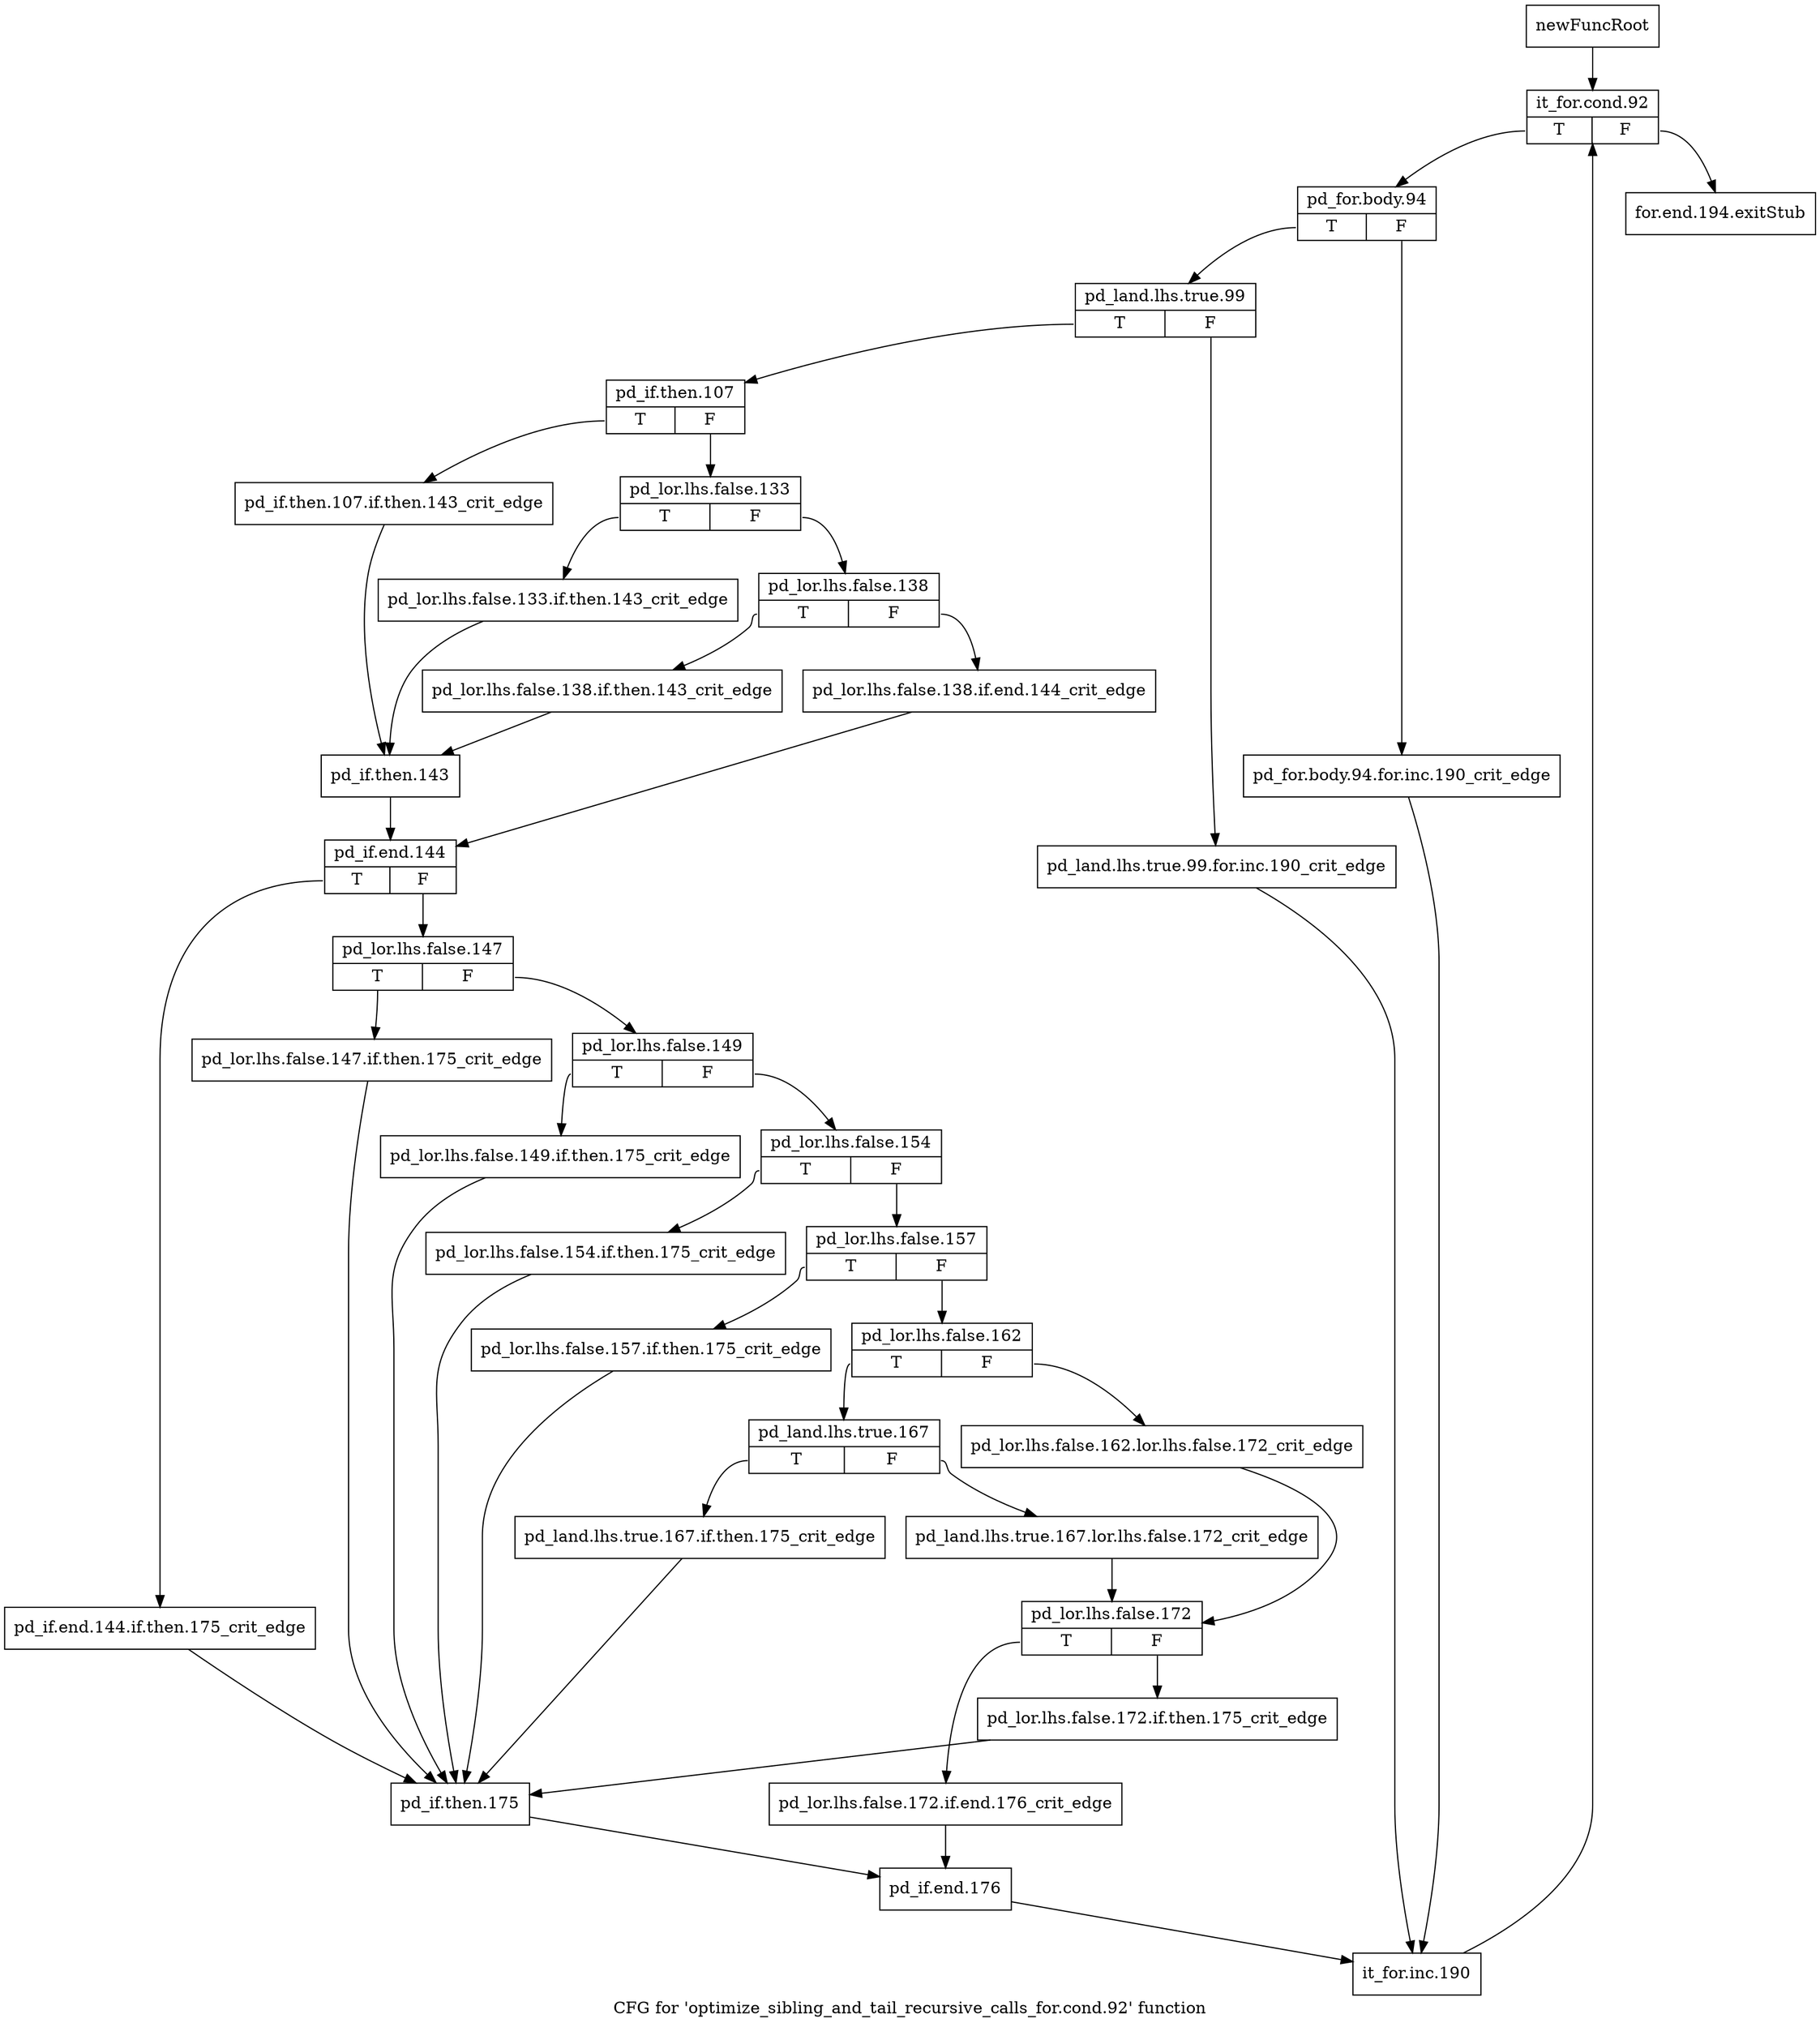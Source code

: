 digraph "CFG for 'optimize_sibling_and_tail_recursive_calls_for.cond.92' function" {
	label="CFG for 'optimize_sibling_and_tail_recursive_calls_for.cond.92' function";

	Node0xc277760 [shape=record,label="{newFuncRoot}"];
	Node0xc277760 -> Node0xc277800;
	Node0xc2777b0 [shape=record,label="{for.end.194.exitStub}"];
	Node0xc277800 [shape=record,label="{it_for.cond.92|{<s0>T|<s1>F}}"];
	Node0xc277800:s0 -> Node0xc277850;
	Node0xc277800:s1 -> Node0xc2777b0;
	Node0xc277850 [shape=record,label="{pd_for.body.94|{<s0>T|<s1>F}}"];
	Node0xc277850:s0 -> Node0xc2778f0;
	Node0xc277850:s1 -> Node0xc2778a0;
	Node0xc2778a0 [shape=record,label="{pd_for.body.94.for.inc.190_crit_edge}"];
	Node0xc2778a0 -> Node0xc278250;
	Node0xc2778f0 [shape=record,label="{pd_land.lhs.true.99|{<s0>T|<s1>F}}"];
	Node0xc2778f0:s0 -> Node0xc277990;
	Node0xc2778f0:s1 -> Node0xc277940;
	Node0xc277940 [shape=record,label="{pd_land.lhs.true.99.for.inc.190_crit_edge}"];
	Node0xc277940 -> Node0xc278250;
	Node0xc277990 [shape=record,label="{pd_if.then.107|{<s0>T|<s1>F}}"];
	Node0xc277990:s0 -> Node0xc277b70;
	Node0xc277990:s1 -> Node0xc2779e0;
	Node0xc2779e0 [shape=record,label="{pd_lor.lhs.false.133|{<s0>T|<s1>F}}"];
	Node0xc2779e0:s0 -> Node0xc277b20;
	Node0xc2779e0:s1 -> Node0xc277a30;
	Node0xc277a30 [shape=record,label="{pd_lor.lhs.false.138|{<s0>T|<s1>F}}"];
	Node0xc277a30:s0 -> Node0xc277ad0;
	Node0xc277a30:s1 -> Node0xc277a80;
	Node0xc277a80 [shape=record,label="{pd_lor.lhs.false.138.if.end.144_crit_edge}"];
	Node0xc277a80 -> Node0xc277c10;
	Node0xc277ad0 [shape=record,label="{pd_lor.lhs.false.138.if.then.143_crit_edge}"];
	Node0xc277ad0 -> Node0xc277bc0;
	Node0xc277b20 [shape=record,label="{pd_lor.lhs.false.133.if.then.143_crit_edge}"];
	Node0xc277b20 -> Node0xc277bc0;
	Node0xc277b70 [shape=record,label="{pd_if.then.107.if.then.143_crit_edge}"];
	Node0xc277b70 -> Node0xc277bc0;
	Node0xc277bc0 [shape=record,label="{pd_if.then.143}"];
	Node0xc277bc0 -> Node0xc277c10;
	Node0xc277c10 [shape=record,label="{pd_if.end.144|{<s0>T|<s1>F}}"];
	Node0xc277c10:s0 -> Node0xc278160;
	Node0xc277c10:s1 -> Node0xc277c60;
	Node0xc277c60 [shape=record,label="{pd_lor.lhs.false.147|{<s0>T|<s1>F}}"];
	Node0xc277c60:s0 -> Node0xc278110;
	Node0xc277c60:s1 -> Node0xc277cb0;
	Node0xc277cb0 [shape=record,label="{pd_lor.lhs.false.149|{<s0>T|<s1>F}}"];
	Node0xc277cb0:s0 -> Node0xc2780c0;
	Node0xc277cb0:s1 -> Node0xc277d00;
	Node0xc277d00 [shape=record,label="{pd_lor.lhs.false.154|{<s0>T|<s1>F}}"];
	Node0xc277d00:s0 -> Node0xc278070;
	Node0xc277d00:s1 -> Node0xc277d50;
	Node0xc277d50 [shape=record,label="{pd_lor.lhs.false.157|{<s0>T|<s1>F}}"];
	Node0xc277d50:s0 -> Node0xc278020;
	Node0xc277d50:s1 -> Node0xc277da0;
	Node0xc277da0 [shape=record,label="{pd_lor.lhs.false.162|{<s0>T|<s1>F}}"];
	Node0xc277da0:s0 -> Node0xc277e40;
	Node0xc277da0:s1 -> Node0xc277df0;
	Node0xc277df0 [shape=record,label="{pd_lor.lhs.false.162.lor.lhs.false.172_crit_edge}"];
	Node0xc277df0 -> Node0xc277ee0;
	Node0xc277e40 [shape=record,label="{pd_land.lhs.true.167|{<s0>T|<s1>F}}"];
	Node0xc277e40:s0 -> Node0xc277fd0;
	Node0xc277e40:s1 -> Node0xc277e90;
	Node0xc277e90 [shape=record,label="{pd_land.lhs.true.167.lor.lhs.false.172_crit_edge}"];
	Node0xc277e90 -> Node0xc277ee0;
	Node0xc277ee0 [shape=record,label="{pd_lor.lhs.false.172|{<s0>T|<s1>F}}"];
	Node0xc277ee0:s0 -> Node0xc277f80;
	Node0xc277ee0:s1 -> Node0xc277f30;
	Node0xc277f30 [shape=record,label="{pd_lor.lhs.false.172.if.then.175_crit_edge}"];
	Node0xc277f30 -> Node0xc2781b0;
	Node0xc277f80 [shape=record,label="{pd_lor.lhs.false.172.if.end.176_crit_edge}"];
	Node0xc277f80 -> Node0xc278200;
	Node0xc277fd0 [shape=record,label="{pd_land.lhs.true.167.if.then.175_crit_edge}"];
	Node0xc277fd0 -> Node0xc2781b0;
	Node0xc278020 [shape=record,label="{pd_lor.lhs.false.157.if.then.175_crit_edge}"];
	Node0xc278020 -> Node0xc2781b0;
	Node0xc278070 [shape=record,label="{pd_lor.lhs.false.154.if.then.175_crit_edge}"];
	Node0xc278070 -> Node0xc2781b0;
	Node0xc2780c0 [shape=record,label="{pd_lor.lhs.false.149.if.then.175_crit_edge}"];
	Node0xc2780c0 -> Node0xc2781b0;
	Node0xc278110 [shape=record,label="{pd_lor.lhs.false.147.if.then.175_crit_edge}"];
	Node0xc278110 -> Node0xc2781b0;
	Node0xc278160 [shape=record,label="{pd_if.end.144.if.then.175_crit_edge}"];
	Node0xc278160 -> Node0xc2781b0;
	Node0xc2781b0 [shape=record,label="{pd_if.then.175}"];
	Node0xc2781b0 -> Node0xc278200;
	Node0xc278200 [shape=record,label="{pd_if.end.176}"];
	Node0xc278200 -> Node0xc278250;
	Node0xc278250 [shape=record,label="{it_for.inc.190}"];
	Node0xc278250 -> Node0xc277800;
}
